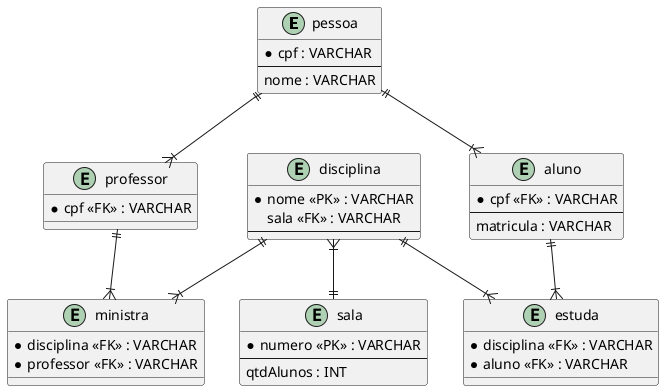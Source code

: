 @startuml HLPMEI IMHE HOMMIIIII HELP HEALPLPGL MI JOMI@IMGMI@@@!!!!!


entity pessoa{
    *cpf : VARCHAR
    --
    nome : VARCHAR
}

entity aluno{
    *cpf <<FK>> : VARCHAR
    --
    matricula : VARCHAR
}

entity professor{
    *cpf <<FK>> : VARCHAR
}

entity estuda{
    *disciplina <<FK>> : VARCHAR
    *aluno <<FK>> : VARCHAR
}

entity ministra{
    *disciplina <<FK>> : VARCHAR
    *professor <<FK>> : VARCHAR
}

entity disciplina{
    *nome <<PK>> : VARCHAR
    sala <<FK>> : VARCHAR
    --
}

entity sala{
    *numero <<PK>> : VARCHAR
    --
    qtdAlunos : INT
}

pessoa ||--|{ aluno
pessoa ||--|{ professor
aluno ||--|{ estuda
professor ||--|{ ministra
disciplina ||--|{ estuda
disciplina ||--|{ ministra
disciplina }|--|| sala

@enduml